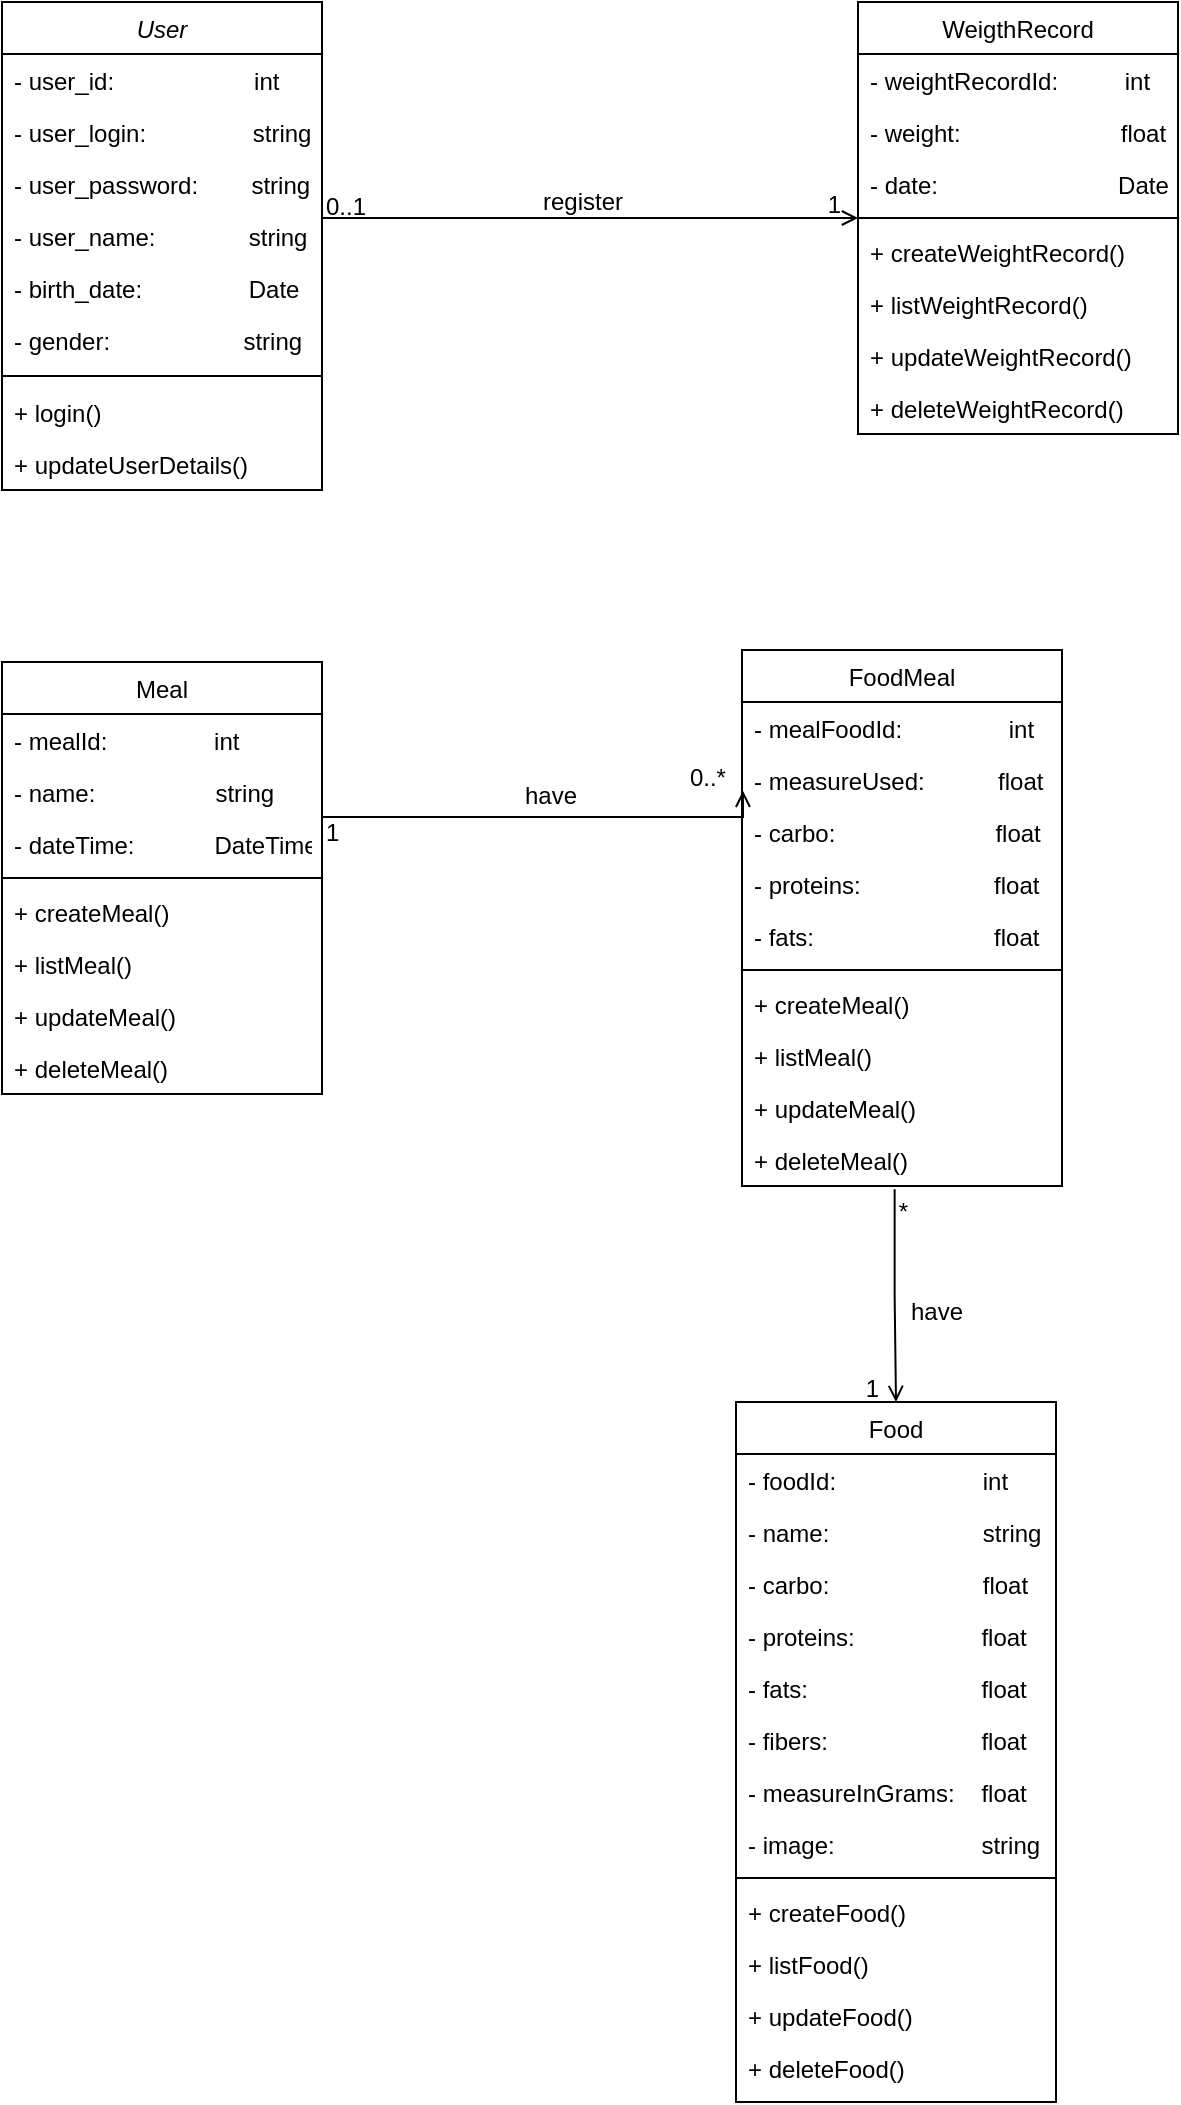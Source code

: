 <mxfile version="24.6.4" type="onedrive" pages="2">
  <diagram id="C5RBs43oDa-KdzZeNtuy" name="Diagram of class">
    <mxGraphModel grid="1" page="1" gridSize="10" guides="1" tooltips="1" connect="1" arrows="1" fold="1" pageScale="1" pageWidth="827" pageHeight="1169" math="0" shadow="0">
      <root>
        <mxCell id="WIyWlLk6GJQsqaUBKTNV-0" />
        <mxCell id="WIyWlLk6GJQsqaUBKTNV-1" parent="WIyWlLk6GJQsqaUBKTNV-0" />
        <mxCell id="zkfFHV4jXpPFQw0GAbJ--0" value="User" style="swimlane;fontStyle=2;align=center;verticalAlign=top;childLayout=stackLayout;horizontal=1;startSize=26;horizontalStack=0;resizeParent=1;resizeLast=0;collapsible=1;marginBottom=0;rounded=0;shadow=0;strokeWidth=1;swimlaneLine=1;" vertex="1" parent="WIyWlLk6GJQsqaUBKTNV-1">
          <mxGeometry x="80" y="80" width="160" height="244" as="geometry">
            <mxRectangle x="220" y="120" width="160" height="26" as="alternateBounds" />
          </mxGeometry>
        </mxCell>
        <mxCell id="zkfFHV4jXpPFQw0GAbJ--1" value="- user_id:                     int" style="text;align=left;verticalAlign=top;spacingLeft=4;spacingRight=4;overflow=hidden;rotatable=0;points=[[0,0.5],[1,0.5]];portConstraint=eastwest;" vertex="1" parent="zkfFHV4jXpPFQw0GAbJ--0">
          <mxGeometry y="26" width="160" height="26" as="geometry" />
        </mxCell>
        <mxCell id="MSVUF1gN5Gu9IxzKsRM3-1" value="- user_login:                string   " style="text;align=left;verticalAlign=top;spacingLeft=4;spacingRight=4;overflow=hidden;rotatable=0;points=[[0,0.5],[1,0.5]];portConstraint=eastwest;" vertex="1" parent="zkfFHV4jXpPFQw0GAbJ--0">
          <mxGeometry y="52" width="160" height="26" as="geometry" />
        </mxCell>
        <mxCell id="MSVUF1gN5Gu9IxzKsRM3-2" value="- user_password:        string" style="text;align=left;verticalAlign=top;spacingLeft=4;spacingRight=4;overflow=hidden;rotatable=0;points=[[0,0.5],[1,0.5]];portConstraint=eastwest;" vertex="1" parent="zkfFHV4jXpPFQw0GAbJ--0">
          <mxGeometry y="78" width="160" height="26" as="geometry" />
        </mxCell>
        <mxCell id="MSVUF1gN5Gu9IxzKsRM3-3" value="- user_name:              string" style="text;align=left;verticalAlign=top;spacingLeft=4;spacingRight=4;overflow=hidden;rotatable=0;points=[[0,0.5],[1,0.5]];portConstraint=eastwest;" vertex="1" parent="zkfFHV4jXpPFQw0GAbJ--0">
          <mxGeometry y="104" width="160" height="26" as="geometry" />
        </mxCell>
        <mxCell id="MSVUF1gN5Gu9IxzKsRM3-5" value="- birth_date:                Date" style="text;align=left;verticalAlign=top;spacingLeft=4;spacingRight=4;overflow=hidden;rotatable=0;points=[[0,0.5],[1,0.5]];portConstraint=eastwest;" vertex="1" parent="zkfFHV4jXpPFQw0GAbJ--0">
          <mxGeometry y="130" width="160" height="26" as="geometry" />
        </mxCell>
        <mxCell id="MSVUF1gN5Gu9IxzKsRM3-7" value="- gender:                    string" style="text;align=left;verticalAlign=top;spacingLeft=4;spacingRight=4;overflow=hidden;rotatable=0;points=[[0,0.5],[1,0.5]];portConstraint=eastwest;" vertex="1" parent="zkfFHV4jXpPFQw0GAbJ--0">
          <mxGeometry y="156" width="160" height="26" as="geometry" />
        </mxCell>
        <mxCell id="zkfFHV4jXpPFQw0GAbJ--4" value="" style="line;html=1;strokeWidth=1;align=left;verticalAlign=middle;spacingTop=-1;spacingLeft=3;spacingRight=3;rotatable=0;labelPosition=right;points=[];portConstraint=eastwest;" vertex="1" parent="zkfFHV4jXpPFQw0GAbJ--0">
          <mxGeometry y="182" width="160" height="10" as="geometry" />
        </mxCell>
        <mxCell id="zkfFHV4jXpPFQw0GAbJ--5" value="+ login()" style="text;align=left;verticalAlign=top;spacingLeft=4;spacingRight=4;overflow=hidden;rotatable=0;points=[[0,0.5],[1,0.5]];portConstraint=eastwest;" vertex="1" parent="zkfFHV4jXpPFQw0GAbJ--0">
          <mxGeometry y="192" width="160" height="26" as="geometry" />
        </mxCell>
        <mxCell id="MSVUF1gN5Gu9IxzKsRM3-8" value="+ updateUserDetails()" style="text;align=left;verticalAlign=top;spacingLeft=4;spacingRight=4;overflow=hidden;rotatable=0;points=[[0,0.5],[1,0.5]];portConstraint=eastwest;" vertex="1" parent="zkfFHV4jXpPFQw0GAbJ--0">
          <mxGeometry y="218" width="160" height="26" as="geometry" />
        </mxCell>
        <mxCell id="zkfFHV4jXpPFQw0GAbJ--17" value="WeigthRecord" style="swimlane;fontStyle=0;align=center;verticalAlign=top;childLayout=stackLayout;horizontal=1;startSize=26;horizontalStack=0;resizeParent=1;resizeLast=0;collapsible=1;marginBottom=0;rounded=0;shadow=0;strokeWidth=1;" vertex="1" parent="WIyWlLk6GJQsqaUBKTNV-1">
          <mxGeometry x="508" y="80" width="160" height="216" as="geometry">
            <mxRectangle x="550" y="140" width="160" height="26" as="alternateBounds" />
          </mxGeometry>
        </mxCell>
        <mxCell id="zkfFHV4jXpPFQw0GAbJ--18" value="- weightRecordId:          int" style="text;align=left;verticalAlign=top;spacingLeft=4;spacingRight=4;overflow=hidden;rotatable=0;points=[[0,0.5],[1,0.5]];portConstraint=eastwest;" vertex="1" parent="zkfFHV4jXpPFQw0GAbJ--17">
          <mxGeometry y="26" width="160" height="26" as="geometry" />
        </mxCell>
        <mxCell id="04NHLvM15hd9xDzYVs54-0" value="- weight:                        float" style="text;align=left;verticalAlign=top;spacingLeft=4;spacingRight=4;overflow=hidden;rotatable=0;points=[[0,0.5],[1,0.5]];portConstraint=eastwest;" vertex="1" parent="zkfFHV4jXpPFQw0GAbJ--17">
          <mxGeometry y="52" width="160" height="26" as="geometry" />
        </mxCell>
        <mxCell id="04NHLvM15hd9xDzYVs54-1" value="- date:                           Date" style="text;align=left;verticalAlign=top;spacingLeft=4;spacingRight=4;overflow=hidden;rotatable=0;points=[[0,0.5],[1,0.5]];portConstraint=eastwest;" vertex="1" parent="zkfFHV4jXpPFQw0GAbJ--17">
          <mxGeometry y="78" width="160" height="26" as="geometry" />
        </mxCell>
        <mxCell id="zkfFHV4jXpPFQw0GAbJ--23" value="" style="line;html=1;strokeWidth=1;align=left;verticalAlign=middle;spacingTop=-1;spacingLeft=3;spacingRight=3;rotatable=0;labelPosition=right;points=[];portConstraint=eastwest;" vertex="1" parent="zkfFHV4jXpPFQw0GAbJ--17">
          <mxGeometry y="104" width="160" height="8" as="geometry" />
        </mxCell>
        <mxCell id="zkfFHV4jXpPFQw0GAbJ--24" value="+ createWeightRecord()   " style="text;align=left;verticalAlign=top;spacingLeft=4;spacingRight=4;overflow=hidden;rotatable=0;points=[[0,0.5],[1,0.5]];portConstraint=eastwest;" vertex="1" parent="zkfFHV4jXpPFQw0GAbJ--17">
          <mxGeometry y="112" width="160" height="26" as="geometry" />
        </mxCell>
        <mxCell id="zkfFHV4jXpPFQw0GAbJ--25" value="+ listWeightRecord()" style="text;align=left;verticalAlign=top;spacingLeft=4;spacingRight=4;overflow=hidden;rotatable=0;points=[[0,0.5],[1,0.5]];portConstraint=eastwest;" vertex="1" parent="zkfFHV4jXpPFQw0GAbJ--17">
          <mxGeometry y="138" width="160" height="26" as="geometry" />
        </mxCell>
        <mxCell id="04NHLvM15hd9xDzYVs54-4" value="+ updateWeightRecord()" style="text;align=left;verticalAlign=top;spacingLeft=4;spacingRight=4;overflow=hidden;rotatable=0;points=[[0,0.5],[1,0.5]];portConstraint=eastwest;" vertex="1" parent="zkfFHV4jXpPFQw0GAbJ--17">
          <mxGeometry y="164" width="160" height="26" as="geometry" />
        </mxCell>
        <mxCell id="04NHLvM15hd9xDzYVs54-5" value="+ deleteWeightRecord()" style="text;align=left;verticalAlign=top;spacingLeft=4;spacingRight=4;overflow=hidden;rotatable=0;points=[[0,0.5],[1,0.5]];portConstraint=eastwest;" vertex="1" parent="zkfFHV4jXpPFQw0GAbJ--17">
          <mxGeometry y="190" width="160" height="26" as="geometry" />
        </mxCell>
        <mxCell id="zkfFHV4jXpPFQw0GAbJ--26" value="" style="endArrow=open;shadow=0;strokeWidth=1;rounded=0;curved=0;endFill=1;edgeStyle=elbowEdgeStyle;elbow=vertical;" edge="1" parent="WIyWlLk6GJQsqaUBKTNV-1" source="zkfFHV4jXpPFQw0GAbJ--0" target="zkfFHV4jXpPFQw0GAbJ--17">
          <mxGeometry x="0.5" y="41" relative="1" as="geometry">
            <mxPoint x="380" y="192" as="sourcePoint" />
            <mxPoint x="540" y="192" as="targetPoint" />
            <mxPoint x="-40" y="32" as="offset" />
          </mxGeometry>
        </mxCell>
        <mxCell id="zkfFHV4jXpPFQw0GAbJ--27" value="0..1" style="resizable=0;align=left;verticalAlign=bottom;labelBackgroundColor=none;fontSize=12;" connectable="0" vertex="1" parent="zkfFHV4jXpPFQw0GAbJ--26">
          <mxGeometry x="-1" relative="1" as="geometry">
            <mxPoint y="3" as="offset" />
          </mxGeometry>
        </mxCell>
        <mxCell id="zkfFHV4jXpPFQw0GAbJ--28" value="1" style="resizable=0;align=right;verticalAlign=bottom;labelBackgroundColor=none;fontSize=12;" connectable="0" vertex="1" parent="zkfFHV4jXpPFQw0GAbJ--26">
          <mxGeometry x="1" relative="1" as="geometry">
            <mxPoint x="-7" y="2" as="offset" />
          </mxGeometry>
        </mxCell>
        <mxCell id="zkfFHV4jXpPFQw0GAbJ--29" value="register" style="text;html=1;resizable=0;points=[];;align=center;verticalAlign=middle;labelBackgroundColor=none;rounded=0;shadow=0;strokeWidth=1;fontSize=12;" vertex="1" connectable="0" parent="zkfFHV4jXpPFQw0GAbJ--26">
          <mxGeometry x="0.5" y="49" relative="1" as="geometry">
            <mxPoint x="-71" y="41" as="offset" />
          </mxGeometry>
        </mxCell>
        <mxCell id="04NHLvM15hd9xDzYVs54-6" value="Meal" style="swimlane;fontStyle=0;align=center;verticalAlign=top;childLayout=stackLayout;horizontal=1;startSize=26;horizontalStack=0;resizeParent=1;resizeLast=0;collapsible=1;marginBottom=0;rounded=0;shadow=0;strokeWidth=1;" vertex="1" parent="WIyWlLk6GJQsqaUBKTNV-1">
          <mxGeometry x="80" y="410" width="160" height="216" as="geometry">
            <mxRectangle x="550" y="140" width="160" height="26" as="alternateBounds" />
          </mxGeometry>
        </mxCell>
        <mxCell id="04NHLvM15hd9xDzYVs54-7" value="- mealId:                int" style="text;align=left;verticalAlign=top;spacingLeft=4;spacingRight=4;overflow=hidden;rotatable=0;points=[[0,0.5],[1,0.5]];portConstraint=eastwest;" vertex="1" parent="04NHLvM15hd9xDzYVs54-6">
          <mxGeometry y="26" width="160" height="26" as="geometry" />
        </mxCell>
        <mxCell id="04NHLvM15hd9xDzYVs54-8" value="- name:                  string" style="text;align=left;verticalAlign=top;spacingLeft=4;spacingRight=4;overflow=hidden;rotatable=0;points=[[0,0.5],[1,0.5]];portConstraint=eastwest;" vertex="1" parent="04NHLvM15hd9xDzYVs54-6">
          <mxGeometry y="52" width="160" height="26" as="geometry" />
        </mxCell>
        <mxCell id="04NHLvM15hd9xDzYVs54-9" value="- dateTime:            DateTime" style="text;align=left;verticalAlign=top;spacingLeft=4;spacingRight=4;overflow=hidden;rotatable=0;points=[[0,0.5],[1,0.5]];portConstraint=eastwest;" vertex="1" parent="04NHLvM15hd9xDzYVs54-6">
          <mxGeometry y="78" width="160" height="26" as="geometry" />
        </mxCell>
        <mxCell id="04NHLvM15hd9xDzYVs54-10" value="" style="line;html=1;strokeWidth=1;align=left;verticalAlign=middle;spacingTop=-1;spacingLeft=3;spacingRight=3;rotatable=0;labelPosition=right;points=[];portConstraint=eastwest;" vertex="1" parent="04NHLvM15hd9xDzYVs54-6">
          <mxGeometry y="104" width="160" height="8" as="geometry" />
        </mxCell>
        <mxCell id="04NHLvM15hd9xDzYVs54-11" value="+ createMeal()   " style="text;align=left;verticalAlign=top;spacingLeft=4;spacingRight=4;overflow=hidden;rotatable=0;points=[[0,0.5],[1,0.5]];portConstraint=eastwest;" vertex="1" parent="04NHLvM15hd9xDzYVs54-6">
          <mxGeometry y="112" width="160" height="26" as="geometry" />
        </mxCell>
        <mxCell id="04NHLvM15hd9xDzYVs54-12" value="+ listMeal()" style="text;align=left;verticalAlign=top;spacingLeft=4;spacingRight=4;overflow=hidden;rotatable=0;points=[[0,0.5],[1,0.5]];portConstraint=eastwest;" vertex="1" parent="04NHLvM15hd9xDzYVs54-6">
          <mxGeometry y="138" width="160" height="26" as="geometry" />
        </mxCell>
        <mxCell id="04NHLvM15hd9xDzYVs54-13" value="+ updateMeal()" style="text;align=left;verticalAlign=top;spacingLeft=4;spacingRight=4;overflow=hidden;rotatable=0;points=[[0,0.5],[1,0.5]];portConstraint=eastwest;" vertex="1" parent="04NHLvM15hd9xDzYVs54-6">
          <mxGeometry y="164" width="160" height="26" as="geometry" />
        </mxCell>
        <mxCell id="04NHLvM15hd9xDzYVs54-14" value="+ deleteMeal()" style="text;align=left;verticalAlign=top;spacingLeft=4;spacingRight=4;overflow=hidden;rotatable=0;points=[[0,0.5],[1,0.5]];portConstraint=eastwest;" vertex="1" parent="04NHLvM15hd9xDzYVs54-6">
          <mxGeometry y="190" width="160" height="26" as="geometry" />
        </mxCell>
        <mxCell id="04NHLvM15hd9xDzYVs54-17" value="FoodMeal" style="swimlane;fontStyle=0;align=center;verticalAlign=top;childLayout=stackLayout;horizontal=1;startSize=26;horizontalStack=0;resizeParent=1;resizeLast=0;collapsible=1;marginBottom=0;rounded=0;shadow=0;strokeWidth=1;" vertex="1" parent="WIyWlLk6GJQsqaUBKTNV-1">
          <mxGeometry x="450" y="404" width="160" height="268" as="geometry">
            <mxRectangle x="550" y="140" width="160" height="26" as="alternateBounds" />
          </mxGeometry>
        </mxCell>
        <mxCell id="04NHLvM15hd9xDzYVs54-18" value="- mealFoodId:                int" style="text;align=left;verticalAlign=top;spacingLeft=4;spacingRight=4;overflow=hidden;rotatable=0;points=[[0,0.5],[1,0.5]];portConstraint=eastwest;" vertex="1" parent="04NHLvM15hd9xDzYVs54-17">
          <mxGeometry y="26" width="160" height="26" as="geometry" />
        </mxCell>
        <mxCell id="04NHLvM15hd9xDzYVs54-19" value="- measureUsed:           float" style="text;align=left;verticalAlign=top;spacingLeft=4;spacingRight=4;overflow=hidden;rotatable=0;points=[[0,0.5],[1,0.5]];portConstraint=eastwest;" vertex="1" parent="04NHLvM15hd9xDzYVs54-17">
          <mxGeometry y="52" width="160" height="26" as="geometry" />
        </mxCell>
        <mxCell id="04NHLvM15hd9xDzYVs54-32" value="- carbo:                        float" style="text;align=left;verticalAlign=top;spacingLeft=4;spacingRight=4;overflow=hidden;rotatable=0;points=[[0,0.5],[1,0.5]];portConstraint=eastwest;" vertex="1" parent="04NHLvM15hd9xDzYVs54-17">
          <mxGeometry y="78" width="160" height="26" as="geometry" />
        </mxCell>
        <mxCell id="04NHLvM15hd9xDzYVs54-33" value="- proteins:                    float" style="text;align=left;verticalAlign=top;spacingLeft=4;spacingRight=4;overflow=hidden;rotatable=0;points=[[0,0.5],[1,0.5]];portConstraint=eastwest;" vertex="1" parent="04NHLvM15hd9xDzYVs54-17">
          <mxGeometry y="104" width="160" height="26" as="geometry" />
        </mxCell>
        <mxCell id="04NHLvM15hd9xDzYVs54-34" value="- fats:                           float" style="text;align=left;verticalAlign=top;spacingLeft=4;spacingRight=4;overflow=hidden;rotatable=0;points=[[0,0.5],[1,0.5]];portConstraint=eastwest;" vertex="1" parent="04NHLvM15hd9xDzYVs54-17">
          <mxGeometry y="130" width="160" height="26" as="geometry" />
        </mxCell>
        <mxCell id="04NHLvM15hd9xDzYVs54-21" value="" style="line;html=1;strokeWidth=1;align=left;verticalAlign=middle;spacingTop=-1;spacingLeft=3;spacingRight=3;rotatable=0;labelPosition=right;points=[];portConstraint=eastwest;" vertex="1" parent="04NHLvM15hd9xDzYVs54-17">
          <mxGeometry y="156" width="160" height="8" as="geometry" />
        </mxCell>
        <mxCell id="04NHLvM15hd9xDzYVs54-22" value="+ createMeal()   " style="text;align=left;verticalAlign=top;spacingLeft=4;spacingRight=4;overflow=hidden;rotatable=0;points=[[0,0.5],[1,0.5]];portConstraint=eastwest;" vertex="1" parent="04NHLvM15hd9xDzYVs54-17">
          <mxGeometry y="164" width="160" height="26" as="geometry" />
        </mxCell>
        <mxCell id="04NHLvM15hd9xDzYVs54-23" value="+ listMeal()" style="text;align=left;verticalAlign=top;spacingLeft=4;spacingRight=4;overflow=hidden;rotatable=0;points=[[0,0.5],[1,0.5]];portConstraint=eastwest;" vertex="1" parent="04NHLvM15hd9xDzYVs54-17">
          <mxGeometry y="190" width="160" height="26" as="geometry" />
        </mxCell>
        <mxCell id="04NHLvM15hd9xDzYVs54-24" value="+ updateMeal()" style="text;align=left;verticalAlign=top;spacingLeft=4;spacingRight=4;overflow=hidden;rotatable=0;points=[[0,0.5],[1,0.5]];portConstraint=eastwest;" vertex="1" parent="04NHLvM15hd9xDzYVs54-17">
          <mxGeometry y="216" width="160" height="26" as="geometry" />
        </mxCell>
        <mxCell id="04NHLvM15hd9xDzYVs54-25" value="+ deleteMeal()" style="text;align=left;verticalAlign=top;spacingLeft=4;spacingRight=4;overflow=hidden;rotatable=0;points=[[0,0.5],[1,0.5]];portConstraint=eastwest;" vertex="1" parent="04NHLvM15hd9xDzYVs54-17">
          <mxGeometry y="242" width="160" height="26" as="geometry" />
        </mxCell>
        <mxCell id="04NHLvM15hd9xDzYVs54-26" value="" style="endArrow=open;shadow=0;strokeWidth=1;rounded=0;curved=0;endFill=1;edgeStyle=elbowEdgeStyle;elbow=vertical;exitX=1;exitY=0.5;exitDx=0;exitDy=0;entryX=0.003;entryY=0.706;entryDx=0;entryDy=0;entryPerimeter=0;" edge="1" parent="WIyWlLk6GJQsqaUBKTNV-1" source="04NHLvM15hd9xDzYVs54-9" target="04NHLvM15hd9xDzYVs54-19">
          <mxGeometry x="0.5" y="41" relative="1" as="geometry">
            <mxPoint x="280" y="500" as="sourcePoint" />
            <mxPoint x="548" y="500" as="targetPoint" />
            <mxPoint x="-40" y="32" as="offset" />
          </mxGeometry>
        </mxCell>
        <mxCell id="04NHLvM15hd9xDzYVs54-27" value="1" style="resizable=0;align=left;verticalAlign=bottom;labelBackgroundColor=none;fontSize=12;" connectable="0" vertex="1" parent="04NHLvM15hd9xDzYVs54-26">
          <mxGeometry x="-1" relative="1" as="geometry">
            <mxPoint y="3" as="offset" />
          </mxGeometry>
        </mxCell>
        <mxCell id="04NHLvM15hd9xDzYVs54-28" value="0..*" style="resizable=0;align=right;verticalAlign=bottom;labelBackgroundColor=none;fontSize=12;" connectable="0" vertex="1" parent="04NHLvM15hd9xDzYVs54-26">
          <mxGeometry x="1" relative="1" as="geometry">
            <mxPoint x="-7" y="2" as="offset" />
          </mxGeometry>
        </mxCell>
        <mxCell id="04NHLvM15hd9xDzYVs54-29" value="have" style="text;html=1;resizable=0;points=[];;align=center;verticalAlign=middle;labelBackgroundColor=none;rounded=0;shadow=0;strokeWidth=1;fontSize=12;" connectable="0" vertex="1" parent="04NHLvM15hd9xDzYVs54-26">
          <mxGeometry x="0.5" y="49" relative="1" as="geometry">
            <mxPoint x="-51" y="38" as="offset" />
          </mxGeometry>
        </mxCell>
        <mxCell id="04NHLvM15hd9xDzYVs54-47" value="Food" style="swimlane;fontStyle=0;align=center;verticalAlign=top;childLayout=stackLayout;horizontal=1;startSize=26;horizontalStack=0;resizeParent=1;resizeLast=0;collapsible=1;marginBottom=0;rounded=0;shadow=0;strokeWidth=1;" vertex="1" parent="WIyWlLk6GJQsqaUBKTNV-1">
          <mxGeometry x="447" y="780" width="160" height="350" as="geometry">
            <mxRectangle x="550" y="140" width="160" height="26" as="alternateBounds" />
          </mxGeometry>
        </mxCell>
        <mxCell id="04NHLvM15hd9xDzYVs54-48" value="- foodId:                      int" style="text;align=left;verticalAlign=top;spacingLeft=4;spacingRight=4;overflow=hidden;rotatable=0;points=[[0,0.5],[1,0.5]];portConstraint=eastwest;" vertex="1" parent="04NHLvM15hd9xDzYVs54-47">
          <mxGeometry y="26" width="160" height="26" as="geometry" />
        </mxCell>
        <mxCell id="04NHLvM15hd9xDzYVs54-49" value="- name:                       string" style="text;align=left;verticalAlign=top;spacingLeft=4;spacingRight=4;overflow=hidden;rotatable=0;points=[[0,0.5],[1,0.5]];portConstraint=eastwest;" vertex="1" parent="04NHLvM15hd9xDzYVs54-47">
          <mxGeometry y="52" width="160" height="26" as="geometry" />
        </mxCell>
        <mxCell id="04NHLvM15hd9xDzYVs54-60" value="- carbo:                       float" style="text;align=left;verticalAlign=top;spacingLeft=4;spacingRight=4;overflow=hidden;rotatable=0;points=[[0,0.5],[1,0.5]];portConstraint=eastwest;" vertex="1" parent="04NHLvM15hd9xDzYVs54-47">
          <mxGeometry y="78" width="160" height="26" as="geometry" />
        </mxCell>
        <mxCell id="04NHLvM15hd9xDzYVs54-66" value="- proteins:                   float" style="text;align=left;verticalAlign=top;spacingLeft=4;spacingRight=4;overflow=hidden;rotatable=0;points=[[0,0.5],[1,0.5]];portConstraint=eastwest;" vertex="1" parent="04NHLvM15hd9xDzYVs54-47">
          <mxGeometry y="104" width="160" height="26" as="geometry" />
        </mxCell>
        <mxCell id="04NHLvM15hd9xDzYVs54-67" value="- fats:                          float" style="text;align=left;verticalAlign=top;spacingLeft=4;spacingRight=4;overflow=hidden;rotatable=0;points=[[0,0.5],[1,0.5]];portConstraint=eastwest;" vertex="1" parent="04NHLvM15hd9xDzYVs54-47">
          <mxGeometry y="130" width="160" height="26" as="geometry" />
        </mxCell>
        <mxCell id="04NHLvM15hd9xDzYVs54-68" value="- fibers:                       float" style="text;align=left;verticalAlign=top;spacingLeft=4;spacingRight=4;overflow=hidden;rotatable=0;points=[[0,0.5],[1,0.5]];portConstraint=eastwest;" vertex="1" parent="04NHLvM15hd9xDzYVs54-47">
          <mxGeometry y="156" width="160" height="26" as="geometry" />
        </mxCell>
        <mxCell id="04NHLvM15hd9xDzYVs54-69" value="- measureInGrams:    float" style="text;align=left;verticalAlign=top;spacingLeft=4;spacingRight=4;overflow=hidden;rotatable=0;points=[[0,0.5],[1,0.5]];portConstraint=eastwest;" vertex="1" parent="04NHLvM15hd9xDzYVs54-47">
          <mxGeometry y="182" width="160" height="26" as="geometry" />
        </mxCell>
        <mxCell id="04NHLvM15hd9xDzYVs54-72" value="- image:                      string" style="text;align=left;verticalAlign=top;spacingLeft=4;spacingRight=4;overflow=hidden;rotatable=0;points=[[0,0.5],[1,0.5]];portConstraint=eastwest;" vertex="1" parent="04NHLvM15hd9xDzYVs54-47">
          <mxGeometry y="208" width="160" height="26" as="geometry" />
        </mxCell>
        <mxCell id="04NHLvM15hd9xDzYVs54-51" value="" style="line;html=1;strokeWidth=1;align=left;verticalAlign=middle;spacingTop=-1;spacingLeft=3;spacingRight=3;rotatable=0;labelPosition=right;points=[];portConstraint=eastwest;" vertex="1" parent="04NHLvM15hd9xDzYVs54-47">
          <mxGeometry y="234" width="160" height="8" as="geometry" />
        </mxCell>
        <mxCell id="04NHLvM15hd9xDzYVs54-52" value="+ createFood()   " style="text;align=left;verticalAlign=top;spacingLeft=4;spacingRight=4;overflow=hidden;rotatable=0;points=[[0,0.5],[1,0.5]];portConstraint=eastwest;" vertex="1" parent="04NHLvM15hd9xDzYVs54-47">
          <mxGeometry y="242" width="160" height="26" as="geometry" />
        </mxCell>
        <mxCell id="04NHLvM15hd9xDzYVs54-53" value="+ listFood()" style="text;align=left;verticalAlign=top;spacingLeft=4;spacingRight=4;overflow=hidden;rotatable=0;points=[[0,0.5],[1,0.5]];portConstraint=eastwest;" vertex="1" parent="04NHLvM15hd9xDzYVs54-47">
          <mxGeometry y="268" width="160" height="26" as="geometry" />
        </mxCell>
        <mxCell id="04NHLvM15hd9xDzYVs54-54" value="+ updateFood()" style="text;align=left;verticalAlign=top;spacingLeft=4;spacingRight=4;overflow=hidden;rotatable=0;points=[[0,0.5],[1,0.5]];portConstraint=eastwest;" vertex="1" parent="04NHLvM15hd9xDzYVs54-47">
          <mxGeometry y="294" width="160" height="26" as="geometry" />
        </mxCell>
        <mxCell id="04NHLvM15hd9xDzYVs54-55" value="+ deleteFood()" style="text;align=left;verticalAlign=top;spacingLeft=4;spacingRight=4;overflow=hidden;rotatable=0;points=[[0,0.5],[1,0.5]];portConstraint=eastwest;" vertex="1" parent="04NHLvM15hd9xDzYVs54-47">
          <mxGeometry y="320" width="160" height="26" as="geometry" />
        </mxCell>
        <mxCell id="04NHLvM15hd9xDzYVs54-56" value="" style="endArrow=open;shadow=0;strokeWidth=1;rounded=0;curved=0;endFill=1;edgeStyle=elbowEdgeStyle;elbow=vertical;exitX=0.477;exitY=1.064;exitDx=0;exitDy=0;entryX=0.5;entryY=0;entryDx=0;entryDy=0;exitPerimeter=0;" edge="1" parent="WIyWlLk6GJQsqaUBKTNV-1" source="04NHLvM15hd9xDzYVs54-25" target="04NHLvM15hd9xDzYVs54-47">
          <mxGeometry x="0.5" y="41" relative="1" as="geometry">
            <mxPoint x="610" y="491" as="sourcePoint" />
            <mxPoint x="739.04" y="490.096" as="targetPoint" />
            <mxPoint x="-40" y="32" as="offset" />
          </mxGeometry>
        </mxCell>
        <mxCell id="04NHLvM15hd9xDzYVs54-57" value="*" style="resizable=0;align=left;verticalAlign=bottom;labelBackgroundColor=none;fontSize=12;" connectable="0" vertex="1" parent="04NHLvM15hd9xDzYVs54-56">
          <mxGeometry x="-1" relative="1" as="geometry">
            <mxPoint y="20" as="offset" />
          </mxGeometry>
        </mxCell>
        <mxCell id="04NHLvM15hd9xDzYVs54-58" value="1" style="resizable=0;align=right;verticalAlign=bottom;labelBackgroundColor=none;fontSize=12;" connectable="0" vertex="1" parent="04NHLvM15hd9xDzYVs54-56">
          <mxGeometry x="1" relative="1" as="geometry">
            <mxPoint x="-7" y="2" as="offset" />
          </mxGeometry>
        </mxCell>
        <mxCell id="04NHLvM15hd9xDzYVs54-59" value="have" style="text;html=1;resizable=0;points=[];;align=center;verticalAlign=middle;labelBackgroundColor=none;rounded=0;shadow=0;strokeWidth=1;fontSize=12;" connectable="0" vertex="1" parent="04NHLvM15hd9xDzYVs54-56">
          <mxGeometry x="0.5" y="49" relative="1" as="geometry">
            <mxPoint x="-29" y="-19" as="offset" />
          </mxGeometry>
        </mxCell>
      </root>
    </mxGraphModel>
  </diagram>
  <diagram name="ERD diagram" id="vrtKue111snky0oqCcLT">
    <mxGraphModel grid="1" page="1" gridSize="10" guides="1" tooltips="1" connect="1" arrows="1" fold="1" pageScale="1" pageWidth="827" pageHeight="1169" math="0" shadow="0">
      <root>
        <mxCell id="bfQm7iMS4oGrgMmbUYuU-0" />
        <mxCell id="bfQm7iMS4oGrgMmbUYuU-1" parent="bfQm7iMS4oGrgMmbUYuU-0" />
        <mxCell id="bfQm7iMS4oGrgMmbUYuU-2" value="User" style="swimlane;fontStyle=2;align=center;verticalAlign=top;childLayout=stackLayout;horizontal=1;startSize=26;horizontalStack=0;resizeParent=1;resizeLast=0;collapsible=1;marginBottom=0;rounded=0;shadow=0;strokeWidth=1;swimlaneLine=1;" parent="bfQm7iMS4oGrgMmbUYuU-1" vertex="1">
          <mxGeometry x="80" y="80" width="160" height="244" as="geometry">
            <mxRectangle x="220" y="120" width="160" height="26" as="alternateBounds" />
          </mxGeometry>
        </mxCell>
        <mxCell id="bfQm7iMS4oGrgMmbUYuU-3" value="- user_id:                     int" style="text;align=left;verticalAlign=top;spacingLeft=4;spacingRight=4;overflow=hidden;rotatable=0;points=[[0,0.5],[1,0.5]];portConstraint=eastwest;" parent="bfQm7iMS4oGrgMmbUYuU-2" vertex="1">
          <mxGeometry y="26" width="160" height="26" as="geometry" />
        </mxCell>
        <mxCell id="bfQm7iMS4oGrgMmbUYuU-4" value="- user_login:                string   " style="text;align=left;verticalAlign=top;spacingLeft=4;spacingRight=4;overflow=hidden;rotatable=0;points=[[0,0.5],[1,0.5]];portConstraint=eastwest;" parent="bfQm7iMS4oGrgMmbUYuU-2" vertex="1">
          <mxGeometry y="52" width="160" height="26" as="geometry" />
        </mxCell>
        <mxCell id="bfQm7iMS4oGrgMmbUYuU-5" value="- user_password:        string" style="text;align=left;verticalAlign=top;spacingLeft=4;spacingRight=4;overflow=hidden;rotatable=0;points=[[0,0.5],[1,0.5]];portConstraint=eastwest;" parent="bfQm7iMS4oGrgMmbUYuU-2" vertex="1">
          <mxGeometry y="78" width="160" height="26" as="geometry" />
        </mxCell>
        <mxCell id="bfQm7iMS4oGrgMmbUYuU-6" value="- user_name:              string" style="text;align=left;verticalAlign=top;spacingLeft=4;spacingRight=4;overflow=hidden;rotatable=0;points=[[0,0.5],[1,0.5]];portConstraint=eastwest;" parent="bfQm7iMS4oGrgMmbUYuU-2" vertex="1">
          <mxGeometry y="104" width="160" height="26" as="geometry" />
        </mxCell>
        <mxCell id="bfQm7iMS4oGrgMmbUYuU-7" value="- birth_date:                Date" style="text;align=left;verticalAlign=top;spacingLeft=4;spacingRight=4;overflow=hidden;rotatable=0;points=[[0,0.5],[1,0.5]];portConstraint=eastwest;" parent="bfQm7iMS4oGrgMmbUYuU-2" vertex="1">
          <mxGeometry y="130" width="160" height="26" as="geometry" />
        </mxCell>
        <mxCell id="bfQm7iMS4oGrgMmbUYuU-8" value="- gender:                    string" style="text;align=left;verticalAlign=top;spacingLeft=4;spacingRight=4;overflow=hidden;rotatable=0;points=[[0,0.5],[1,0.5]];portConstraint=eastwest;" parent="bfQm7iMS4oGrgMmbUYuU-2" vertex="1">
          <mxGeometry y="156" width="160" height="26" as="geometry" />
        </mxCell>
        <mxCell id="bfQm7iMS4oGrgMmbUYuU-9" value="" style="line;html=1;strokeWidth=1;align=left;verticalAlign=middle;spacingTop=-1;spacingLeft=3;spacingRight=3;rotatable=0;labelPosition=right;points=[];portConstraint=eastwest;" parent="bfQm7iMS4oGrgMmbUYuU-2" vertex="1">
          <mxGeometry y="182" width="160" height="10" as="geometry" />
        </mxCell>
        <mxCell id="bfQm7iMS4oGrgMmbUYuU-10" value="+ login()" style="text;align=left;verticalAlign=top;spacingLeft=4;spacingRight=4;overflow=hidden;rotatable=0;points=[[0,0.5],[1,0.5]];portConstraint=eastwest;" parent="bfQm7iMS4oGrgMmbUYuU-2" vertex="1">
          <mxGeometry y="192" width="160" height="26" as="geometry" />
        </mxCell>
        <mxCell id="bfQm7iMS4oGrgMmbUYuU-11" value="+ updateUserDetails()" style="text;align=left;verticalAlign=top;spacingLeft=4;spacingRight=4;overflow=hidden;rotatable=0;points=[[0,0.5],[1,0.5]];portConstraint=eastwest;" parent="bfQm7iMS4oGrgMmbUYuU-2" vertex="1">
          <mxGeometry y="218" width="160" height="26" as="geometry" />
        </mxCell>
        <mxCell id="bfQm7iMS4oGrgMmbUYuU-12" value="WeigthRecord" style="swimlane;fontStyle=0;align=center;verticalAlign=top;childLayout=stackLayout;horizontal=1;startSize=26;horizontalStack=0;resizeParent=1;resizeLast=0;collapsible=1;marginBottom=0;rounded=0;shadow=0;strokeWidth=1;" parent="bfQm7iMS4oGrgMmbUYuU-1" vertex="1">
          <mxGeometry x="508" y="80" width="160" height="216" as="geometry">
            <mxRectangle x="550" y="140" width="160" height="26" as="alternateBounds" />
          </mxGeometry>
        </mxCell>
        <mxCell id="bfQm7iMS4oGrgMmbUYuU-13" value="- weightRecordId:          int" style="text;align=left;verticalAlign=top;spacingLeft=4;spacingRight=4;overflow=hidden;rotatable=0;points=[[0,0.5],[1,0.5]];portConstraint=eastwest;" parent="bfQm7iMS4oGrgMmbUYuU-12" vertex="1">
          <mxGeometry y="26" width="160" height="26" as="geometry" />
        </mxCell>
        <mxCell id="bfQm7iMS4oGrgMmbUYuU-14" value="- weight:                        float" style="text;align=left;verticalAlign=top;spacingLeft=4;spacingRight=4;overflow=hidden;rotatable=0;points=[[0,0.5],[1,0.5]];portConstraint=eastwest;" parent="bfQm7iMS4oGrgMmbUYuU-12" vertex="1">
          <mxGeometry y="52" width="160" height="26" as="geometry" />
        </mxCell>
        <mxCell id="bfQm7iMS4oGrgMmbUYuU-15" value="- date:                           Date" style="text;align=left;verticalAlign=top;spacingLeft=4;spacingRight=4;overflow=hidden;rotatable=0;points=[[0,0.5],[1,0.5]];portConstraint=eastwest;" parent="bfQm7iMS4oGrgMmbUYuU-12" vertex="1">
          <mxGeometry y="78" width="160" height="26" as="geometry" />
        </mxCell>
        <mxCell id="bfQm7iMS4oGrgMmbUYuU-16" value="" style="line;html=1;strokeWidth=1;align=left;verticalAlign=middle;spacingTop=-1;spacingLeft=3;spacingRight=3;rotatable=0;labelPosition=right;points=[];portConstraint=eastwest;" parent="bfQm7iMS4oGrgMmbUYuU-12" vertex="1">
          <mxGeometry y="104" width="160" height="8" as="geometry" />
        </mxCell>
        <mxCell id="bfQm7iMS4oGrgMmbUYuU-17" value="+ createWeightRecord()   " style="text;align=left;verticalAlign=top;spacingLeft=4;spacingRight=4;overflow=hidden;rotatable=0;points=[[0,0.5],[1,0.5]];portConstraint=eastwest;" parent="bfQm7iMS4oGrgMmbUYuU-12" vertex="1">
          <mxGeometry y="112" width="160" height="26" as="geometry" />
        </mxCell>
        <mxCell id="bfQm7iMS4oGrgMmbUYuU-18" value="+ listWeightRecord()" style="text;align=left;verticalAlign=top;spacingLeft=4;spacingRight=4;overflow=hidden;rotatable=0;points=[[0,0.5],[1,0.5]];portConstraint=eastwest;" parent="bfQm7iMS4oGrgMmbUYuU-12" vertex="1">
          <mxGeometry y="138" width="160" height="26" as="geometry" />
        </mxCell>
        <mxCell id="bfQm7iMS4oGrgMmbUYuU-19" value="+ updateWeightRecord()" style="text;align=left;verticalAlign=top;spacingLeft=4;spacingRight=4;overflow=hidden;rotatable=0;points=[[0,0.5],[1,0.5]];portConstraint=eastwest;" parent="bfQm7iMS4oGrgMmbUYuU-12" vertex="1">
          <mxGeometry y="164" width="160" height="26" as="geometry" />
        </mxCell>
        <mxCell id="bfQm7iMS4oGrgMmbUYuU-20" value="+ deleteWeightRecord()" style="text;align=left;verticalAlign=top;spacingLeft=4;spacingRight=4;overflow=hidden;rotatable=0;points=[[0,0.5],[1,0.5]];portConstraint=eastwest;" parent="bfQm7iMS4oGrgMmbUYuU-12" vertex="1">
          <mxGeometry y="190" width="160" height="26" as="geometry" />
        </mxCell>
        <mxCell id="bfQm7iMS4oGrgMmbUYuU-21" value="" style="endArrow=open;shadow=0;strokeWidth=1;rounded=0;curved=0;endFill=1;edgeStyle=elbowEdgeStyle;elbow=vertical;" parent="bfQm7iMS4oGrgMmbUYuU-1" source="bfQm7iMS4oGrgMmbUYuU-2" target="bfQm7iMS4oGrgMmbUYuU-12" edge="1">
          <mxGeometry x="0.5" y="41" relative="1" as="geometry">
            <mxPoint x="380" y="192" as="sourcePoint" />
            <mxPoint x="540" y="192" as="targetPoint" />
            <mxPoint x="-40" y="32" as="offset" />
          </mxGeometry>
        </mxCell>
        <mxCell id="bfQm7iMS4oGrgMmbUYuU-22" value="0..1" style="resizable=0;align=left;verticalAlign=bottom;labelBackgroundColor=none;fontSize=12;" parent="bfQm7iMS4oGrgMmbUYuU-21" connectable="0" vertex="1">
          <mxGeometry x="-1" relative="1" as="geometry">
            <mxPoint y="3" as="offset" />
          </mxGeometry>
        </mxCell>
        <mxCell id="bfQm7iMS4oGrgMmbUYuU-23" value="1" style="resizable=0;align=right;verticalAlign=bottom;labelBackgroundColor=none;fontSize=12;" parent="bfQm7iMS4oGrgMmbUYuU-21" connectable="0" vertex="1">
          <mxGeometry x="1" relative="1" as="geometry">
            <mxPoint x="-7" y="2" as="offset" />
          </mxGeometry>
        </mxCell>
        <mxCell id="bfQm7iMS4oGrgMmbUYuU-24" value="register" style="text;html=1;resizable=0;points=[];;align=center;verticalAlign=middle;labelBackgroundColor=none;rounded=0;shadow=0;strokeWidth=1;fontSize=12;" parent="bfQm7iMS4oGrgMmbUYuU-21" vertex="1" connectable="0">
          <mxGeometry x="0.5" y="49" relative="1" as="geometry">
            <mxPoint x="-71" y="41" as="offset" />
          </mxGeometry>
        </mxCell>
        <mxCell id="bfQm7iMS4oGrgMmbUYuU-25" value="Meal" style="swimlane;fontStyle=0;align=center;verticalAlign=top;childLayout=stackLayout;horizontal=1;startSize=26;horizontalStack=0;resizeParent=1;resizeLast=0;collapsible=1;marginBottom=0;rounded=0;shadow=0;strokeWidth=1;" parent="bfQm7iMS4oGrgMmbUYuU-1" vertex="1">
          <mxGeometry x="80" y="410" width="160" height="216" as="geometry">
            <mxRectangle x="550" y="140" width="160" height="26" as="alternateBounds" />
          </mxGeometry>
        </mxCell>
        <mxCell id="bfQm7iMS4oGrgMmbUYuU-26" value="- mealId:                int" style="text;align=left;verticalAlign=top;spacingLeft=4;spacingRight=4;overflow=hidden;rotatable=0;points=[[0,0.5],[1,0.5]];portConstraint=eastwest;" parent="bfQm7iMS4oGrgMmbUYuU-25" vertex="1">
          <mxGeometry y="26" width="160" height="26" as="geometry" />
        </mxCell>
        <mxCell id="bfQm7iMS4oGrgMmbUYuU-27" value="- name:                  string" style="text;align=left;verticalAlign=top;spacingLeft=4;spacingRight=4;overflow=hidden;rotatable=0;points=[[0,0.5],[1,0.5]];portConstraint=eastwest;" parent="bfQm7iMS4oGrgMmbUYuU-25" vertex="1">
          <mxGeometry y="52" width="160" height="26" as="geometry" />
        </mxCell>
        <mxCell id="bfQm7iMS4oGrgMmbUYuU-28" value="- dateTime:            DateTime" style="text;align=left;verticalAlign=top;spacingLeft=4;spacingRight=4;overflow=hidden;rotatable=0;points=[[0,0.5],[1,0.5]];portConstraint=eastwest;" parent="bfQm7iMS4oGrgMmbUYuU-25" vertex="1">
          <mxGeometry y="78" width="160" height="26" as="geometry" />
        </mxCell>
        <mxCell id="bfQm7iMS4oGrgMmbUYuU-29" value="" style="line;html=1;strokeWidth=1;align=left;verticalAlign=middle;spacingTop=-1;spacingLeft=3;spacingRight=3;rotatable=0;labelPosition=right;points=[];portConstraint=eastwest;" parent="bfQm7iMS4oGrgMmbUYuU-25" vertex="1">
          <mxGeometry y="104" width="160" height="8" as="geometry" />
        </mxCell>
        <mxCell id="bfQm7iMS4oGrgMmbUYuU-30" value="+ createMeal()   " style="text;align=left;verticalAlign=top;spacingLeft=4;spacingRight=4;overflow=hidden;rotatable=0;points=[[0,0.5],[1,0.5]];portConstraint=eastwest;" parent="bfQm7iMS4oGrgMmbUYuU-25" vertex="1">
          <mxGeometry y="112" width="160" height="26" as="geometry" />
        </mxCell>
        <mxCell id="bfQm7iMS4oGrgMmbUYuU-31" value="+ listMeal()" style="text;align=left;verticalAlign=top;spacingLeft=4;spacingRight=4;overflow=hidden;rotatable=0;points=[[0,0.5],[1,0.5]];portConstraint=eastwest;" parent="bfQm7iMS4oGrgMmbUYuU-25" vertex="1">
          <mxGeometry y="138" width="160" height="26" as="geometry" />
        </mxCell>
        <mxCell id="bfQm7iMS4oGrgMmbUYuU-32" value="+ updateMeal()" style="text;align=left;verticalAlign=top;spacingLeft=4;spacingRight=4;overflow=hidden;rotatable=0;points=[[0,0.5],[1,0.5]];portConstraint=eastwest;" parent="bfQm7iMS4oGrgMmbUYuU-25" vertex="1">
          <mxGeometry y="164" width="160" height="26" as="geometry" />
        </mxCell>
        <mxCell id="bfQm7iMS4oGrgMmbUYuU-33" value="+ deleteMeal()" style="text;align=left;verticalAlign=top;spacingLeft=4;spacingRight=4;overflow=hidden;rotatable=0;points=[[0,0.5],[1,0.5]];portConstraint=eastwest;" parent="bfQm7iMS4oGrgMmbUYuU-25" vertex="1">
          <mxGeometry y="190" width="160" height="26" as="geometry" />
        </mxCell>
        <mxCell id="bfQm7iMS4oGrgMmbUYuU-34" value="FoodMeal" style="swimlane;fontStyle=0;align=center;verticalAlign=top;childLayout=stackLayout;horizontal=1;startSize=26;horizontalStack=0;resizeParent=1;resizeLast=0;collapsible=1;marginBottom=0;rounded=0;shadow=0;strokeWidth=1;" parent="bfQm7iMS4oGrgMmbUYuU-1" vertex="1">
          <mxGeometry x="450" y="404" width="160" height="294" as="geometry">
            <mxRectangle x="550" y="140" width="160" height="26" as="alternateBounds" />
          </mxGeometry>
        </mxCell>
        <mxCell id="bfQm7iMS4oGrgMmbUYuU-35" value="- mealFoodId:                int" style="text;align=left;verticalAlign=top;spacingLeft=4;spacingRight=4;overflow=hidden;rotatable=0;points=[[0,0.5],[1,0.5]];portConstraint=eastwest;" parent="bfQm7iMS4oGrgMmbUYuU-34" vertex="1">
          <mxGeometry y="26" width="160" height="26" as="geometry" />
        </mxCell>
        <mxCell id="bfQm7iMS4oGrgMmbUYuU-36" value="- measureType:            string" style="text;align=left;verticalAlign=top;spacingLeft=4;spacingRight=4;overflow=hidden;rotatable=0;points=[[0,0.5],[1,0.5]];portConstraint=eastwest;" parent="bfQm7iMS4oGrgMmbUYuU-34" vertex="1">
          <mxGeometry y="52" width="160" height="26" as="geometry" />
        </mxCell>
        <mxCell id="bfQm7iMS4oGrgMmbUYuU-37" value="- measureUsed:           float" style="text;align=left;verticalAlign=top;spacingLeft=4;spacingRight=4;overflow=hidden;rotatable=0;points=[[0,0.5],[1,0.5]];portConstraint=eastwest;" parent="bfQm7iMS4oGrgMmbUYuU-34" vertex="1">
          <mxGeometry y="78" width="160" height="26" as="geometry" />
        </mxCell>
        <mxCell id="bfQm7iMS4oGrgMmbUYuU-38" value="- carbo:                        float" style="text;align=left;verticalAlign=top;spacingLeft=4;spacingRight=4;overflow=hidden;rotatable=0;points=[[0,0.5],[1,0.5]];portConstraint=eastwest;" parent="bfQm7iMS4oGrgMmbUYuU-34" vertex="1">
          <mxGeometry y="104" width="160" height="26" as="geometry" />
        </mxCell>
        <mxCell id="bfQm7iMS4oGrgMmbUYuU-39" value="- proteins:                    float" style="text;align=left;verticalAlign=top;spacingLeft=4;spacingRight=4;overflow=hidden;rotatable=0;points=[[0,0.5],[1,0.5]];portConstraint=eastwest;" parent="bfQm7iMS4oGrgMmbUYuU-34" vertex="1">
          <mxGeometry y="130" width="160" height="26" as="geometry" />
        </mxCell>
        <mxCell id="bfQm7iMS4oGrgMmbUYuU-40" value="- fats:                           float" style="text;align=left;verticalAlign=top;spacingLeft=4;spacingRight=4;overflow=hidden;rotatable=0;points=[[0,0.5],[1,0.5]];portConstraint=eastwest;" parent="bfQm7iMS4oGrgMmbUYuU-34" vertex="1">
          <mxGeometry y="156" width="160" height="26" as="geometry" />
        </mxCell>
        <mxCell id="bfQm7iMS4oGrgMmbUYuU-41" value="" style="line;html=1;strokeWidth=1;align=left;verticalAlign=middle;spacingTop=-1;spacingLeft=3;spacingRight=3;rotatable=0;labelPosition=right;points=[];portConstraint=eastwest;" parent="bfQm7iMS4oGrgMmbUYuU-34" vertex="1">
          <mxGeometry y="182" width="160" height="8" as="geometry" />
        </mxCell>
        <mxCell id="bfQm7iMS4oGrgMmbUYuU-42" value="+ createMeal()   " style="text;align=left;verticalAlign=top;spacingLeft=4;spacingRight=4;overflow=hidden;rotatable=0;points=[[0,0.5],[1,0.5]];portConstraint=eastwest;" parent="bfQm7iMS4oGrgMmbUYuU-34" vertex="1">
          <mxGeometry y="190" width="160" height="26" as="geometry" />
        </mxCell>
        <mxCell id="bfQm7iMS4oGrgMmbUYuU-43" value="+ listMeal()" style="text;align=left;verticalAlign=top;spacingLeft=4;spacingRight=4;overflow=hidden;rotatable=0;points=[[0,0.5],[1,0.5]];portConstraint=eastwest;" parent="bfQm7iMS4oGrgMmbUYuU-34" vertex="1">
          <mxGeometry y="216" width="160" height="26" as="geometry" />
        </mxCell>
        <mxCell id="bfQm7iMS4oGrgMmbUYuU-44" value="+ updateMeal()" style="text;align=left;verticalAlign=top;spacingLeft=4;spacingRight=4;overflow=hidden;rotatable=0;points=[[0,0.5],[1,0.5]];portConstraint=eastwest;" parent="bfQm7iMS4oGrgMmbUYuU-34" vertex="1">
          <mxGeometry y="242" width="160" height="26" as="geometry" />
        </mxCell>
        <mxCell id="bfQm7iMS4oGrgMmbUYuU-45" value="+ deleteMeal()" style="text;align=left;verticalAlign=top;spacingLeft=4;spacingRight=4;overflow=hidden;rotatable=0;points=[[0,0.5],[1,0.5]];portConstraint=eastwest;" parent="bfQm7iMS4oGrgMmbUYuU-34" vertex="1">
          <mxGeometry y="268" width="160" height="26" as="geometry" />
        </mxCell>
        <mxCell id="bfQm7iMS4oGrgMmbUYuU-46" value="" style="endArrow=open;shadow=0;strokeWidth=1;rounded=0;curved=0;endFill=1;edgeStyle=elbowEdgeStyle;elbow=vertical;exitX=1;exitY=0.5;exitDx=0;exitDy=0;entryX=0.003;entryY=0.706;entryDx=0;entryDy=0;entryPerimeter=0;" parent="bfQm7iMS4oGrgMmbUYuU-1" source="bfQm7iMS4oGrgMmbUYuU-28" target="bfQm7iMS4oGrgMmbUYuU-37" edge="1">
          <mxGeometry x="0.5" y="41" relative="1" as="geometry">
            <mxPoint x="280" y="500" as="sourcePoint" />
            <mxPoint x="548" y="500" as="targetPoint" />
            <mxPoint x="-40" y="32" as="offset" />
          </mxGeometry>
        </mxCell>
        <mxCell id="bfQm7iMS4oGrgMmbUYuU-47" value="1" style="resizable=0;align=left;verticalAlign=bottom;labelBackgroundColor=none;fontSize=12;" parent="bfQm7iMS4oGrgMmbUYuU-46" connectable="0" vertex="1">
          <mxGeometry x="-1" relative="1" as="geometry">
            <mxPoint y="3" as="offset" />
          </mxGeometry>
        </mxCell>
        <mxCell id="bfQm7iMS4oGrgMmbUYuU-48" value="0..*" style="resizable=0;align=right;verticalAlign=bottom;labelBackgroundColor=none;fontSize=12;" parent="bfQm7iMS4oGrgMmbUYuU-46" connectable="0" vertex="1">
          <mxGeometry x="1" relative="1" as="geometry">
            <mxPoint x="-7" y="2" as="offset" />
          </mxGeometry>
        </mxCell>
        <mxCell id="bfQm7iMS4oGrgMmbUYuU-49" value="have" style="text;html=1;resizable=0;points=[];;align=center;verticalAlign=middle;labelBackgroundColor=none;rounded=0;shadow=0;strokeWidth=1;fontSize=12;" parent="bfQm7iMS4oGrgMmbUYuU-46" vertex="1" connectable="0">
          <mxGeometry x="0.5" y="49" relative="1" as="geometry">
            <mxPoint x="-51" y="38" as="offset" />
          </mxGeometry>
        </mxCell>
        <mxCell id="bfQm7iMS4oGrgMmbUYuU-50" value="Food" style="swimlane;fontStyle=0;align=center;verticalAlign=top;childLayout=stackLayout;horizontal=1;startSize=26;horizontalStack=0;resizeParent=1;resizeLast=0;collapsible=1;marginBottom=0;rounded=0;shadow=0;strokeWidth=1;" parent="bfQm7iMS4oGrgMmbUYuU-1" vertex="1">
          <mxGeometry x="447" y="780" width="160" height="372" as="geometry">
            <mxRectangle x="550" y="140" width="160" height="26" as="alternateBounds" />
          </mxGeometry>
        </mxCell>
        <mxCell id="bfQm7iMS4oGrgMmbUYuU-51" value="- foodId:                      int" style="text;align=left;verticalAlign=top;spacingLeft=4;spacingRight=4;overflow=hidden;rotatable=0;points=[[0,0.5],[1,0.5]];portConstraint=eastwest;" parent="bfQm7iMS4oGrgMmbUYuU-50" vertex="1">
          <mxGeometry y="26" width="160" height="26" as="geometry" />
        </mxCell>
        <mxCell id="bfQm7iMS4oGrgMmbUYuU-52" value="- name:                       string" style="text;align=left;verticalAlign=top;spacingLeft=4;spacingRight=4;overflow=hidden;rotatable=0;points=[[0,0.5],[1,0.5]];portConstraint=eastwest;" parent="bfQm7iMS4oGrgMmbUYuU-50" vertex="1">
          <mxGeometry y="52" width="160" height="26" as="geometry" />
        </mxCell>
        <mxCell id="bfQm7iMS4oGrgMmbUYuU-53" value="- carbo:                       float" style="text;align=left;verticalAlign=top;spacingLeft=4;spacingRight=4;overflow=hidden;rotatable=0;points=[[0,0.5],[1,0.5]];portConstraint=eastwest;" parent="bfQm7iMS4oGrgMmbUYuU-50" vertex="1">
          <mxGeometry y="78" width="160" height="26" as="geometry" />
        </mxCell>
        <mxCell id="bfQm7iMS4oGrgMmbUYuU-54" value="- proteins:                   float" style="text;align=left;verticalAlign=top;spacingLeft=4;spacingRight=4;overflow=hidden;rotatable=0;points=[[0,0.5],[1,0.5]];portConstraint=eastwest;" parent="bfQm7iMS4oGrgMmbUYuU-50" vertex="1">
          <mxGeometry y="104" width="160" height="26" as="geometry" />
        </mxCell>
        <mxCell id="bfQm7iMS4oGrgMmbUYuU-55" value="- fats:                          float" style="text;align=left;verticalAlign=top;spacingLeft=4;spacingRight=4;overflow=hidden;rotatable=0;points=[[0,0.5],[1,0.5]];portConstraint=eastwest;" parent="bfQm7iMS4oGrgMmbUYuU-50" vertex="1">
          <mxGeometry y="130" width="160" height="26" as="geometry" />
        </mxCell>
        <mxCell id="bfQm7iMS4oGrgMmbUYuU-56" value="- fibers:                       float" style="text;align=left;verticalAlign=top;spacingLeft=4;spacingRight=4;overflow=hidden;rotatable=0;points=[[0,0.5],[1,0.5]];portConstraint=eastwest;" parent="bfQm7iMS4oGrgMmbUYuU-50" vertex="1">
          <mxGeometry y="156" width="160" height="26" as="geometry" />
        </mxCell>
        <mxCell id="bfQm7iMS4oGrgMmbUYuU-57" value="- measureInGrams:    float" style="text;align=left;verticalAlign=top;spacingLeft=4;spacingRight=4;overflow=hidden;rotatable=0;points=[[0,0.5],[1,0.5]];portConstraint=eastwest;" parent="bfQm7iMS4oGrgMmbUYuU-50" vertex="1">
          <mxGeometry y="182" width="160" height="26" as="geometry" />
        </mxCell>
        <mxCell id="bfQm7iMS4oGrgMmbUYuU-58" value="- measureInSpoons:   float" style="text;align=left;verticalAlign=top;spacingLeft=4;spacingRight=4;overflow=hidden;rotatable=0;points=[[0,0.5],[1,0.5]];portConstraint=eastwest;" parent="bfQm7iMS4oGrgMmbUYuU-50" vertex="1">
          <mxGeometry y="208" width="160" height="26" as="geometry" />
        </mxCell>
        <mxCell id="bfQm7iMS4oGrgMmbUYuU-59" value="- image:                      string" style="text;align=left;verticalAlign=top;spacingLeft=4;spacingRight=4;overflow=hidden;rotatable=0;points=[[0,0.5],[1,0.5]];portConstraint=eastwest;" parent="bfQm7iMS4oGrgMmbUYuU-50" vertex="1">
          <mxGeometry y="234" width="160" height="26" as="geometry" />
        </mxCell>
        <mxCell id="bfQm7iMS4oGrgMmbUYuU-60" value="" style="line;html=1;strokeWidth=1;align=left;verticalAlign=middle;spacingTop=-1;spacingLeft=3;spacingRight=3;rotatable=0;labelPosition=right;points=[];portConstraint=eastwest;" parent="bfQm7iMS4oGrgMmbUYuU-50" vertex="1">
          <mxGeometry y="260" width="160" height="8" as="geometry" />
        </mxCell>
        <mxCell id="bfQm7iMS4oGrgMmbUYuU-61" value="+ createFood()   " style="text;align=left;verticalAlign=top;spacingLeft=4;spacingRight=4;overflow=hidden;rotatable=0;points=[[0,0.5],[1,0.5]];portConstraint=eastwest;" parent="bfQm7iMS4oGrgMmbUYuU-50" vertex="1">
          <mxGeometry y="268" width="160" height="26" as="geometry" />
        </mxCell>
        <mxCell id="bfQm7iMS4oGrgMmbUYuU-62" value="+ listFood()" style="text;align=left;verticalAlign=top;spacingLeft=4;spacingRight=4;overflow=hidden;rotatable=0;points=[[0,0.5],[1,0.5]];portConstraint=eastwest;" parent="bfQm7iMS4oGrgMmbUYuU-50" vertex="1">
          <mxGeometry y="294" width="160" height="26" as="geometry" />
        </mxCell>
        <mxCell id="bfQm7iMS4oGrgMmbUYuU-63" value="+ updateFood()" style="text;align=left;verticalAlign=top;spacingLeft=4;spacingRight=4;overflow=hidden;rotatable=0;points=[[0,0.5],[1,0.5]];portConstraint=eastwest;" parent="bfQm7iMS4oGrgMmbUYuU-50" vertex="1">
          <mxGeometry y="320" width="160" height="26" as="geometry" />
        </mxCell>
        <mxCell id="bfQm7iMS4oGrgMmbUYuU-64" value="+ deleteFood()" style="text;align=left;verticalAlign=top;spacingLeft=4;spacingRight=4;overflow=hidden;rotatable=0;points=[[0,0.5],[1,0.5]];portConstraint=eastwest;" parent="bfQm7iMS4oGrgMmbUYuU-50" vertex="1">
          <mxGeometry y="346" width="160" height="26" as="geometry" />
        </mxCell>
        <mxCell id="bfQm7iMS4oGrgMmbUYuU-65" value="" style="endArrow=open;shadow=0;strokeWidth=1;rounded=0;curved=0;endFill=1;edgeStyle=elbowEdgeStyle;elbow=vertical;exitX=0.477;exitY=1.064;exitDx=0;exitDy=0;entryX=0.5;entryY=0;entryDx=0;entryDy=0;exitPerimeter=0;" parent="bfQm7iMS4oGrgMmbUYuU-1" source="bfQm7iMS4oGrgMmbUYuU-45" target="bfQm7iMS4oGrgMmbUYuU-50" edge="1">
          <mxGeometry x="0.5" y="41" relative="1" as="geometry">
            <mxPoint x="610" y="491" as="sourcePoint" />
            <mxPoint x="739.04" y="490.096" as="targetPoint" />
            <mxPoint x="-40" y="32" as="offset" />
          </mxGeometry>
        </mxCell>
        <mxCell id="bfQm7iMS4oGrgMmbUYuU-66" value="*" style="resizable=0;align=left;verticalAlign=bottom;labelBackgroundColor=none;fontSize=12;" parent="bfQm7iMS4oGrgMmbUYuU-65" connectable="0" vertex="1">
          <mxGeometry x="-1" relative="1" as="geometry">
            <mxPoint y="20" as="offset" />
          </mxGeometry>
        </mxCell>
        <mxCell id="bfQm7iMS4oGrgMmbUYuU-67" value="1" style="resizable=0;align=right;verticalAlign=bottom;labelBackgroundColor=none;fontSize=12;" parent="bfQm7iMS4oGrgMmbUYuU-65" connectable="0" vertex="1">
          <mxGeometry x="1" relative="1" as="geometry">
            <mxPoint x="-7" y="2" as="offset" />
          </mxGeometry>
        </mxCell>
        <mxCell id="bfQm7iMS4oGrgMmbUYuU-68" value="have" style="text;html=1;resizable=0;points=[];;align=center;verticalAlign=middle;labelBackgroundColor=none;rounded=0;shadow=0;strokeWidth=1;fontSize=12;" parent="bfQm7iMS4oGrgMmbUYuU-65" vertex="1" connectable="0">
          <mxGeometry x="0.5" y="49" relative="1" as="geometry">
            <mxPoint x="-29" y="-19" as="offset" />
          </mxGeometry>
        </mxCell>
      </root>
    </mxGraphModel>
  </diagram>
</mxfile>
